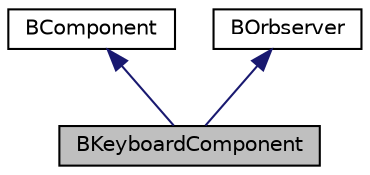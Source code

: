 digraph "BKeyboardComponent"
{
 // LATEX_PDF_SIZE
  edge [fontname="Helvetica",fontsize="10",labelfontname="Helvetica",labelfontsize="10"];
  node [fontname="Helvetica",fontsize="10",shape=record];
  Node1 [label="BKeyboardComponent",height=0.2,width=0.4,color="black", fillcolor="grey75", style="filled", fontcolor="black",tooltip=" "];
  Node2 -> Node1 [dir="back",color="midnightblue",fontsize="10",style="solid"];
  Node2 [label="BComponent",height=0.2,width=0.4,color="black", fillcolor="white", style="filled",URL="$class_b_component.html",tooltip=" "];
  Node3 -> Node1 [dir="back",color="midnightblue",fontsize="10",style="solid"];
  Node3 [label="BOrbserver",height=0.2,width=0.4,color="black", fillcolor="white", style="filled",URL="$class_b_orbserver.html",tooltip=" "];
}
